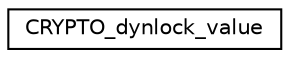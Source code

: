 digraph "Graphical Class Hierarchy"
{
 // LATEX_PDF_SIZE
  edge [fontname="Helvetica",fontsize="10",labelfontname="Helvetica",labelfontsize="10"];
  node [fontname="Helvetica",fontsize="10",shape=record];
  rankdir="LR";
  Node0 [label="CRYPTO_dynlock_value",height=0.2,width=0.4,color="black", fillcolor="white", style="filled",URL="$d4/d80/zeek-setup_8cc.html#df/d27/structCRYPTO__dynlock__value",tooltip=" "];
}
